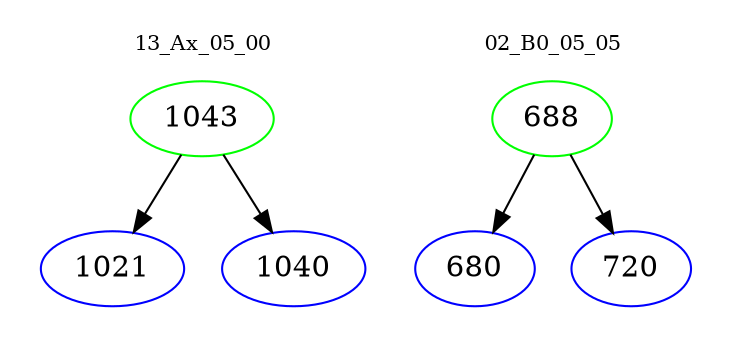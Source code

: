 digraph{
subgraph cluster_0 {
color = white
label = "13_Ax_05_00";
fontsize=10;
T0_1043 [label="1043", color="green"]
T0_1043 -> T0_1021 [color="black"]
T0_1021 [label="1021", color="blue"]
T0_1043 -> T0_1040 [color="black"]
T0_1040 [label="1040", color="blue"]
}
subgraph cluster_1 {
color = white
label = "02_B0_05_05";
fontsize=10;
T1_688 [label="688", color="green"]
T1_688 -> T1_680 [color="black"]
T1_680 [label="680", color="blue"]
T1_688 -> T1_720 [color="black"]
T1_720 [label="720", color="blue"]
}
}
